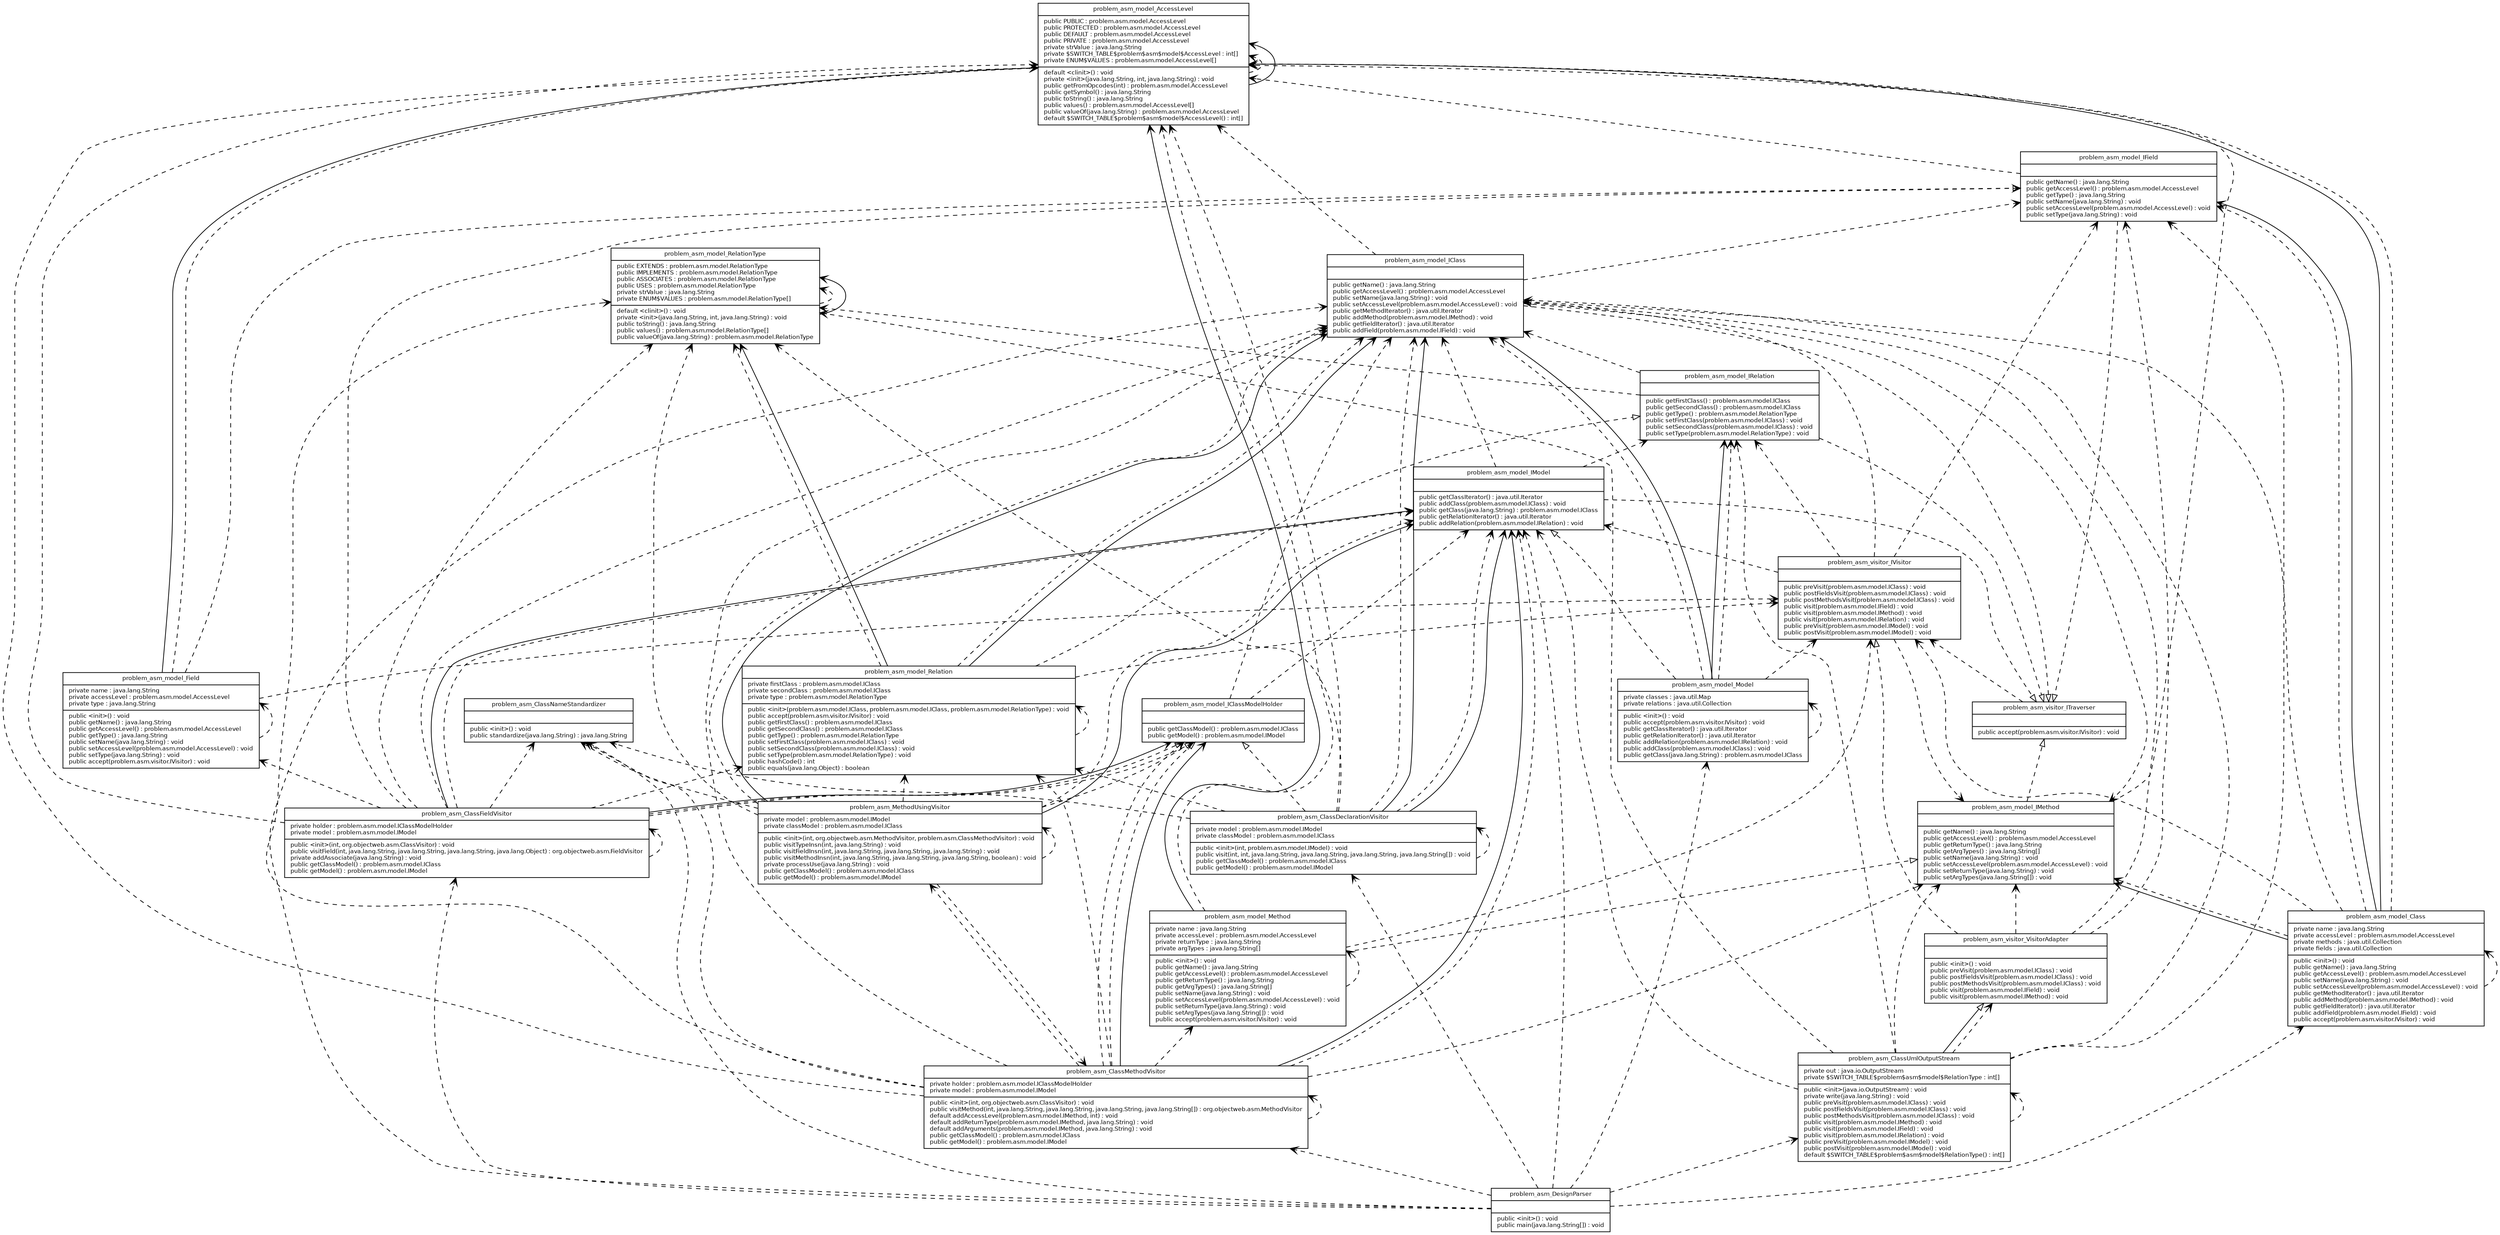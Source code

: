 digraph G {
rankdir=BT;

node [
fontname = "Bitstream Vera Sans"
fontsize = 8
shape = "record"
]
edge [
fontname = "Bitstream Vera Sans"
fontsize = 8
]
problem_asm_model_IMethod [
	label = "{problem_asm_model_IMethod||public getName() : java.lang.String\lpublic getAccessLevel() : problem.asm.model.AccessLevel\lpublic getReturnType() : java.lang.String\lpublic getArgTypes() : java.lang.String[]\lpublic setName(java.lang.String) : void\lpublic setAccessLevel(problem.asm.model.AccessLevel) : void\lpublic setReturnType(java.lang.String) : void\lpublic setArgTypes(java.lang.String[]) : void\l}"
]
problem_asm_ClassFieldVisitor [
	label = "{problem_asm_ClassFieldVisitor|private holder : problem.asm.model.IClassModelHolder\lprivate model : problem.asm.model.IModel\l|public \<init\>(int, org.objectweb.asm.ClassVisitor) : void\lpublic visitField(int, java.lang.String, java.lang.String, java.lang.String, java.lang.Object) : org.objectweb.asm.FieldVisitor\lprivate addAssociate(java.lang.String) : void\lpublic getClassModel() : problem.asm.model.IClass\lpublic getModel() : problem.asm.model.IModel\l}"
]
problem_asm_model_Relation [
	label = "{problem_asm_model_Relation|private firstClass : problem.asm.model.IClass\lprivate secondClass : problem.asm.model.IClass\lprivate type : problem.asm.model.RelationType\l|public \<init\>(problem.asm.model.IClass, problem.asm.model.IClass, problem.asm.model.RelationType) : void\lpublic accept(problem.asm.visitor.IVisitor) : void\lpublic getFirstClass() : problem.asm.model.IClass\lpublic getSecondClass() : problem.asm.model.IClass\lpublic getType() : problem.asm.model.RelationType\lpublic setFirstClass(problem.asm.model.IClass) : void\lpublic setSecondClass(problem.asm.model.IClass) : void\lpublic setType(problem.asm.model.RelationType) : void\lpublic hashCode() : int\lpublic equals(java.lang.Object) : boolean\l}"
]
problem_asm_DesignParser [
	label = "{problem_asm_DesignParser||public \<init\>() : void\lpublic main(java.lang.String[]) : void\l}"
]
problem_asm_model_IField [
	label = "{problem_asm_model_IField||public getName() : java.lang.String\lpublic getAccessLevel() : problem.asm.model.AccessLevel\lpublic getType() : java.lang.String\lpublic setName(java.lang.String) : void\lpublic setAccessLevel(problem.asm.model.AccessLevel) : void\lpublic setType(java.lang.String) : void\l}"
]
problem_asm_ClassDeclarationVisitor [
	label = "{problem_asm_ClassDeclarationVisitor|private model : problem.asm.model.IModel\lprivate classModel : problem.asm.model.IClass\l|public \<init\>(int, problem.asm.model.IModel) : void\lpublic visit(int, int, java.lang.String, java.lang.String, java.lang.String, java.lang.String[]) : void\lpublic getClassModel() : problem.asm.model.IClass\lpublic getModel() : problem.asm.model.IModel\l}"
]
problem_asm_visitor_IVisitor [
	label = "{problem_asm_visitor_IVisitor||public preVisit(problem.asm.model.IClass) : void\lpublic postFieldsVisit(problem.asm.model.IClass) : void\lpublic postMethodsVisit(problem.asm.model.IClass) : void\lpublic visit(problem.asm.model.IField) : void\lpublic visit(problem.asm.model.IMethod) : void\lpublic visit(problem.asm.model.IRelation) : void\lpublic preVisit(problem.asm.model.IModel) : void\lpublic postVisit(problem.asm.model.IModel) : void\l}"
]
problem_asm_model_Class [
	label = "{problem_asm_model_Class|private name : java.lang.String\lprivate accessLevel : problem.asm.model.AccessLevel\lprivate methods : java.util.Collection\lprivate fields : java.util.Collection\l|public \<init\>() : void\lpublic getName() : java.lang.String\lpublic getAccessLevel() : problem.asm.model.AccessLevel\lpublic setName(java.lang.String) : void\lpublic setAccessLevel(problem.asm.model.AccessLevel) : void\lpublic getMethodIterator() : java.util.Iterator\lpublic addMethod(problem.asm.model.IMethod) : void\lpublic getFieldIterator() : java.util.Iterator\lpublic addField(problem.asm.model.IField) : void\lpublic accept(problem.asm.visitor.IVisitor) : void\l}"
]
problem_asm_model_RelationType [
	label = "{problem_asm_model_RelationType|public EXTENDS : problem.asm.model.RelationType\lpublic IMPLEMENTS : problem.asm.model.RelationType\lpublic ASSOCIATES : problem.asm.model.RelationType\lpublic USES : problem.asm.model.RelationType\lprivate strValue : java.lang.String\lprivate ENUM$VALUES : problem.asm.model.RelationType[]\l|default \<clinit\>() : void\lprivate \<init\>(java.lang.String, int, java.lang.String) : void\lpublic toString() : java.lang.String\lpublic values() : problem.asm.model.RelationType[]\lpublic valueOf(java.lang.String) : problem.asm.model.RelationType\l}"
]
problem_asm_model_IClassModelHolder [
	label = "{problem_asm_model_IClassModelHolder||public getClassModel() : problem.asm.model.IClass\lpublic getModel() : problem.asm.model.IModel\l}"
]
problem_asm_model_IClass [
	label = "{problem_asm_model_IClass||public getName() : java.lang.String\lpublic getAccessLevel() : problem.asm.model.AccessLevel\lpublic setName(java.lang.String) : void\lpublic setAccessLevel(problem.asm.model.AccessLevel) : void\lpublic getMethodIterator() : java.util.Iterator\lpublic addMethod(problem.asm.model.IMethod) : void\lpublic getFieldIterator() : java.util.Iterator\lpublic addField(problem.asm.model.IField) : void\l}"
]
problem_asm_model_Model [
	label = "{problem_asm_model_Model|private classes : java.util.Map\lprivate relations : java.util.Collection\l|public \<init\>() : void\lpublic accept(problem.asm.visitor.IVisitor) : void\lpublic getClassIterator() : java.util.Iterator\lpublic getRelationIterator() : java.util.Iterator\lpublic addRelation(problem.asm.model.IRelation) : void\lpublic addClass(problem.asm.model.IClass) : void\lpublic getClass(java.lang.String) : problem.asm.model.IClass\l}"
]
problem_asm_visitor_ITraverser [
	label = "{problem_asm_visitor_ITraverser||public accept(problem.asm.visitor.IVisitor) : void\l}"
]
problem_asm_ClassNameStandardizer [
	label = "{problem_asm_ClassNameStandardizer||public \<init\>() : void\lpublic standardize(java.lang.String) : java.lang.String\l}"
]
problem_asm_MethodUsingVisitor [
	label = "{problem_asm_MethodUsingVisitor|private model : problem.asm.model.IModel\lprivate classModel : problem.asm.model.IClass\l|public \<init\>(int, org.objectweb.asm.MethodVisitor, problem.asm.ClassMethodVisitor) : void\lpublic visitTypeInsn(int, java.lang.String) : void\lpublic visitFieldInsn(int, java.lang.String, java.lang.String, java.lang.String) : void\lpublic visitMethodInsn(int, java.lang.String, java.lang.String, java.lang.String, boolean) : void\lprivate processUse(java.lang.String) : void\lpublic getClassModel() : problem.asm.model.IClass\lpublic getModel() : problem.asm.model.IModel\l}"
]
problem_asm_model_Method [
	label = "{problem_asm_model_Method|private name : java.lang.String\lprivate accessLevel : problem.asm.model.AccessLevel\lprivate returnType : java.lang.String\lprivate argTypes : java.lang.String[]\l|public \<init\>() : void\lpublic getName() : java.lang.String\lpublic getAccessLevel() : problem.asm.model.AccessLevel\lpublic getReturnType() : java.lang.String\lpublic getArgTypes() : java.lang.String[]\lpublic setName(java.lang.String) : void\lpublic setAccessLevel(problem.asm.model.AccessLevel) : void\lpublic setReturnType(java.lang.String) : void\lpublic setArgTypes(java.lang.String[]) : void\lpublic accept(problem.asm.visitor.IVisitor) : void\l}"
]
problem_asm_model_IRelation [
	label = "{problem_asm_model_IRelation||public getFirstClass() : problem.asm.model.IClass\lpublic getSecondClass() : problem.asm.model.IClass\lpublic getType() : problem.asm.model.RelationType\lpublic setFirstClass(problem.asm.model.IClass) : void\lpublic setSecondClass(problem.asm.model.IClass) : void\lpublic setType(problem.asm.model.RelationType) : void\l}"
]
problem_asm_ClassMethodVisitor [
	label = "{problem_asm_ClassMethodVisitor|private holder : problem.asm.model.IClassModelHolder\lprivate model : problem.asm.model.IModel\l|public \<init\>(int, org.objectweb.asm.ClassVisitor) : void\lpublic visitMethod(int, java.lang.String, java.lang.String, java.lang.String, java.lang.String[]) : org.objectweb.asm.MethodVisitor\ldefault addAccessLevel(problem.asm.model.IMethod, int) : void\ldefault addReturnType(problem.asm.model.IMethod, java.lang.String) : void\ldefault addArguments(problem.asm.model.IMethod, java.lang.String) : void\lpublic getClassModel() : problem.asm.model.IClass\lpublic getModel() : problem.asm.model.IModel\l}"
]
problem_asm_visitor_VisitorAdapter [
	label = "{problem_asm_visitor_VisitorAdapter||public \<init\>() : void\lpublic preVisit(problem.asm.model.IClass) : void\lpublic postFieldsVisit(problem.asm.model.IClass) : void\lpublic postMethodsVisit(problem.asm.model.IClass) : void\lpublic visit(problem.asm.model.IField) : void\lpublic visit(problem.asm.model.IMethod) : void\l}"
]
problem_asm_ClassUmlOutputStream [
	label = "{problem_asm_ClassUmlOutputStream|private out : java.io.OutputStream\lprivate $SWITCH_TABLE$problem$asm$model$RelationType : int[]\l|public \<init\>(java.io.OutputStream) : void\lprivate write(java.lang.String) : void\lpublic preVisit(problem.asm.model.IClass) : void\lpublic postFieldsVisit(problem.asm.model.IClass) : void\lpublic postMethodsVisit(problem.asm.model.IClass) : void\lpublic visit(problem.asm.model.IMethod) : void\lpublic visit(problem.asm.model.IField) : void\lpublic visit(problem.asm.model.IRelation) : void\lpublic preVisit(problem.asm.model.IModel) : void\lpublic postVisit(problem.asm.model.IModel) : void\ldefault $SWITCH_TABLE$problem$asm$model$RelationType() : int[]\l}"
]
problem_asm_model_AccessLevel [
	label = "{problem_asm_model_AccessLevel|public PUBLIC : problem.asm.model.AccessLevel\lpublic PROTECTED : problem.asm.model.AccessLevel\lpublic DEFAULT : problem.asm.model.AccessLevel\lpublic PRIVATE : problem.asm.model.AccessLevel\lprivate strValue : java.lang.String\lprivate $SWITCH_TABLE$problem$asm$model$AccessLevel : int[]\lprivate ENUM$VALUES : problem.asm.model.AccessLevel[]\l|default \<clinit\>() : void\lprivate \<init\>(java.lang.String, int, java.lang.String) : void\lpublic getFromOpcodes(int) : problem.asm.model.AccessLevel\lpublic getSymbol() : java.lang.String\lpublic toString() : java.lang.String\lpublic values() : problem.asm.model.AccessLevel[]\lpublic valueOf(java.lang.String) : problem.asm.model.AccessLevel\ldefault $SWITCH_TABLE$problem$asm$model$AccessLevel() : int[]\l}"
]
problem_asm_model_Field [
	label = "{problem_asm_model_Field|private name : java.lang.String\lprivate accessLevel : problem.asm.model.AccessLevel\lprivate type : java.lang.String\l|public \<init\>() : void\lpublic getName() : java.lang.String\lpublic getAccessLevel() : problem.asm.model.AccessLevel\lpublic getType() : java.lang.String\lpublic setName(java.lang.String) : void\lpublic setAccessLevel(problem.asm.model.AccessLevel) : void\lpublic setType(java.lang.String) : void\lpublic accept(problem.asm.visitor.IVisitor) : void\l}"
]
problem_asm_model_IModel [
	label = "{problem_asm_model_IModel||public getClassIterator() : java.util.Iterator\lpublic addClass(problem.asm.model.IClass) : void\lpublic getClass(java.lang.String) : problem.asm.model.IClass\lpublic getRelationIterator() : java.util.Iterator\lpublic addRelation(problem.asm.model.IRelation) : void\l}"
]
problem_asm_ClassFieldVisitor -> problem_asm_model_IClassModelHolder [
	arrowhead = "vee"
	style = "solid"
]

problem_asm_ClassMethodVisitor -> problem_asm_model_IClass [
	arrowhead = "vee"
	style = "dashed"
]

problem_asm_MethodUsingVisitor -> problem_asm_model_IClassModelHolder [
	arrowhead = "empty"
	style = "dashed"
]

problem_asm_model_IModel -> problem_asm_model_IClass [
	arrowhead = "vee"
	style = "dashed"
]

problem_asm_visitor_IVisitor -> problem_asm_model_IModel [
	arrowhead = "vee"
	style = "dashed"
]

problem_asm_ClassDeclarationVisitor -> problem_asm_model_RelationType [
	arrowhead = "vee"
	style = "dashed"
]

problem_asm_DesignParser -> problem_asm_model_IModel [
	arrowhead = "vee"
	style = "dashed"
]

problem_asm_ClassMethodVisitor -> problem_asm_model_IClassModelHolder [
	arrowhead = "vee"
	style = "dashed"
]

problem_asm_ClassUmlOutputStream -> problem_asm_visitor_VisitorAdapter [
	arrowhead = "empty"
	style = "solid"
]

problem_asm_model_IClass -> problem_asm_model_AccessLevel [
	arrowhead = "vee"
	style = "dashed"
]

problem_asm_ClassMethodVisitor -> problem_asm_MethodUsingVisitor [
	arrowhead = "vee"
	style = "dashed"
]

problem_asm_model_Model -> problem_asm_model_IRelation [
	arrowhead = "vee"
	style = "solid"
]

problem_asm_ClassUmlOutputStream -> problem_asm_model_IMethod [
	arrowhead = "vee"
	style = "dashed"
]

problem_asm_ClassDeclarationVisitor -> problem_asm_model_IModel [
	arrowhead = "vee"
	style = "dashed"
]

problem_asm_ClassFieldVisitor -> problem_asm_model_IModel [
	arrowhead = "vee"
	style = "solid"
]

problem_asm_ClassMethodVisitor -> problem_asm_model_Relation [
	arrowhead = "vee"
	style = "dashed"
]

problem_asm_DesignParser -> problem_asm_ClassMethodVisitor [
	arrowhead = "vee"
	style = "dashed"
]

problem_asm_ClassDeclarationVisitor -> problem_asm_ClassNameStandardizer [
	arrowhead = "vee"
	style = "dashed"
]

problem_asm_model_Field -> problem_asm_visitor_IVisitor [
	arrowhead = "vee"
	style = "dashed"
]

problem_asm_model_Class -> problem_asm_visitor_IVisitor [
	arrowhead = "vee"
	style = "dashed"
]

problem_asm_model_IClassModelHolder -> problem_asm_model_IClass [
	arrowhead = "vee"
	style = "dashed"
]

problem_asm_DesignParser -> problem_asm_model_IClass [
	arrowhead = "vee"
	style = "dashed"
]

problem_asm_model_Class -> problem_asm_model_IField [
	arrowhead = "vee"
	style = "dashed"
]

problem_asm_model_Relation -> problem_asm_model_Relation [
	arrowhead = "vee"
	style = "dashed"
]

problem_asm_ClassFieldVisitor -> problem_asm_model_IClassModelHolder [
	arrowhead = "empty"
	style = "dashed"
]

problem_asm_model_Relation -> problem_asm_model_RelationType [
	arrowhead = "vee"
	style = "dashed"
]

problem_asm_visitor_IVisitor -> problem_asm_model_IMethod [
	arrowhead = "vee"
	style = "dashed"
]

problem_asm_model_IField -> problem_asm_visitor_ITraverser [
	arrowhead = "empty"
	style = "dashed"
]

problem_asm_ClassDeclarationVisitor -> problem_asm_model_IClassModelHolder [
	arrowhead = "empty"
	style = "dashed"
]

problem_asm_ClassFieldVisitor -> problem_asm_model_Field [
	arrowhead = "vee"
	style = "dashed"
]

problem_asm_model_Class -> problem_asm_model_IField [
	arrowhead = "vee"
	style = "solid"
]

problem_asm_model_Class -> problem_asm_model_IMethod [
	arrowhead = "vee"
	style = "solid"
]

problem_asm_ClassDeclarationVisitor -> problem_asm_model_IClass [
	arrowhead = "vee"
	style = "dashed"
]

problem_asm_DesignParser -> problem_asm_model_Model [
	arrowhead = "vee"
	style = "dashed"
]

problem_asm_ClassMethodVisitor -> problem_asm_ClassMethodVisitor [
	arrowhead = "vee"
	style = "dashed"
]

problem_asm_visitor_IVisitor -> problem_asm_model_IField [
	arrowhead = "vee"
	style = "dashed"
]

problem_asm_model_Method -> problem_asm_model_IMethod [
	arrowhead = "empty"
	style = "dashed"
]

problem_asm_ClassFieldVisitor -> problem_asm_model_AccessLevel [
	arrowhead = "vee"
	style = "dashed"
]

problem_asm_ClassMethodVisitor -> problem_asm_model_RelationType [
	arrowhead = "vee"
	style = "dashed"
]

problem_asm_ClassUmlOutputStream -> problem_asm_model_RelationType [
	arrowhead = "vee"
	style = "dashed"
]

problem_asm_DesignParser -> problem_asm_ClassNameStandardizer [
	arrowhead = "vee"
	style = "dashed"
]

problem_asm_model_Relation -> problem_asm_model_IClass [
	arrowhead = "vee"
	style = "dashed"
]

problem_asm_model_Model -> problem_asm_model_IClass [
	arrowhead = "vee"
	style = "dashed"
]

problem_asm_model_Model -> problem_asm_model_Model [
	arrowhead = "vee"
	style = "dashed"
]

problem_asm_MethodUsingVisitor -> problem_asm_ClassNameStandardizer [
	arrowhead = "vee"
	style = "dashed"
]

problem_asm_model_Field -> problem_asm_model_AccessLevel [
	arrowhead = "vee"
	style = "solid"
]

problem_asm_model_Relation -> problem_asm_model_RelationType [
	arrowhead = "vee"
	style = "solid"
]

problem_asm_model_IRelation -> problem_asm_visitor_ITraverser [
	arrowhead = "empty"
	style = "dashed"
]

problem_asm_model_Class -> problem_asm_model_AccessLevel [
	arrowhead = "vee"
	style = "solid"
]

problem_asm_ClassFieldVisitor -> problem_asm_model_IField [
	arrowhead = "vee"
	style = "dashed"
]

problem_asm_model_IRelation -> problem_asm_model_RelationType [
	arrowhead = "vee"
	style = "dashed"
]

problem_asm_ClassFieldVisitor -> problem_asm_model_Relation [
	arrowhead = "vee"
	style = "dashed"
]

problem_asm_ClassFieldVisitor -> problem_asm_model_IClassModelHolder [
	arrowhead = "vee"
	style = "dashed"
]

problem_asm_model_AccessLevel -> problem_asm_model_AccessLevel [
	arrowhead = "vee"
	style = "dashed"
]

problem_asm_model_IModel -> problem_asm_model_IRelation [
	arrowhead = "vee"
	style = "dashed"
]

problem_asm_ClassMethodVisitor -> problem_asm_model_IModel [
	arrowhead = "vee"
	style = "solid"
]

problem_asm_ClassFieldVisitor -> problem_asm_model_RelationType [
	arrowhead = "vee"
	style = "dashed"
]

problem_asm_visitor_IVisitor -> problem_asm_model_IRelation [
	arrowhead = "vee"
	style = "dashed"
]

problem_asm_DesignParser -> problem_asm_ClassUmlOutputStream [
	arrowhead = "vee"
	style = "dashed"
]

problem_asm_model_IRelation -> problem_asm_model_IClass [
	arrowhead = "vee"
	style = "dashed"
]

problem_asm_model_Field -> problem_asm_model_IField [
	arrowhead = "empty"
	style = "dashed"
]

problem_asm_ClassMethodVisitor -> problem_asm_model_IClassModelHolder [
	arrowhead = "empty"
	style = "dashed"
]

problem_asm_ClassMethodVisitor -> problem_asm_model_AccessLevel [
	arrowhead = "vee"
	style = "dashed"
]

problem_asm_MethodUsingVisitor -> problem_asm_model_IClass [
	arrowhead = "vee"
	style = "dashed"
]

problem_asm_ClassDeclarationVisitor -> problem_asm_model_IModel [
	arrowhead = "vee"
	style = "solid"
]

problem_asm_model_Method -> problem_asm_model_AccessLevel [
	arrowhead = "vee"
	style = "solid"
]

problem_asm_visitor_VisitorAdapter -> problem_asm_model_IField [
	arrowhead = "vee"
	style = "dashed"
]

problem_asm_ClassMethodVisitor -> problem_asm_model_Method [
	arrowhead = "vee"
	style = "dashed"
]

problem_asm_model_Class -> problem_asm_model_IMethod [
	arrowhead = "vee"
	style = "dashed"
]

problem_asm_ClassMethodVisitor -> problem_asm_model_IMethod [
	arrowhead = "vee"
	style = "dashed"
]

problem_asm_ClassMethodVisitor -> problem_asm_ClassNameStandardizer [
	arrowhead = "vee"
	style = "dashed"
]

problem_asm_model_Field -> problem_asm_model_Field [
	arrowhead = "vee"
	style = "dashed"
]

problem_asm_model_IField -> problem_asm_model_AccessLevel [
	arrowhead = "vee"
	style = "dashed"
]

problem_asm_model_RelationType -> problem_asm_model_RelationType [
	arrowhead = "vee"
	style = "dashed"
]

problem_asm_ClassUmlOutputStream -> problem_asm_visitor_VisitorAdapter [
	arrowhead = "vee"
	style = "dashed"
]

problem_asm_model_Model -> problem_asm_model_IRelation [
	arrowhead = "vee"
	style = "dashed"
]

problem_asm_ClassDeclarationVisitor -> problem_asm_model_IClass [
	arrowhead = "vee"
	style = "solid"
]

problem_asm_DesignParser -> problem_asm_model_Class [
	arrowhead = "vee"
	style = "dashed"
]

problem_asm_MethodUsingVisitor -> problem_asm_model_Relation [
	arrowhead = "vee"
	style = "dashed"
]

problem_asm_ClassFieldVisitor -> problem_asm_ClassNameStandardizer [
	arrowhead = "vee"
	style = "dashed"
]

problem_asm_ClassDeclarationVisitor -> problem_asm_ClassDeclarationVisitor [
	arrowhead = "vee"
	style = "dashed"
]

problem_asm_model_Model -> problem_asm_visitor_IVisitor [
	arrowhead = "vee"
	style = "dashed"
]

problem_asm_MethodUsingVisitor -> problem_asm_model_IModel [
	arrowhead = "vee"
	style = "dashed"
]

problem_asm_ClassUmlOutputStream -> problem_asm_ClassUmlOutputStream [
	arrowhead = "vee"
	style = "dashed"
]

problem_asm_model_Field -> problem_asm_model_AccessLevel [
	arrowhead = "vee"
	style = "dashed"
]

problem_asm_model_Relation -> problem_asm_visitor_IVisitor [
	arrowhead = "vee"
	style = "dashed"
]

problem_asm_MethodUsingVisitor -> problem_asm_MethodUsingVisitor [
	arrowhead = "vee"
	style = "dashed"
]

problem_asm_ClassUmlOutputStream -> problem_asm_model_IField [
	arrowhead = "vee"
	style = "dashed"
]

problem_asm_model_IClass -> problem_asm_visitor_ITraverser [
	arrowhead = "empty"
	style = "dashed"
]

problem_asm_model_Class -> problem_asm_model_IClass [
	arrowhead = "empty"
	style = "dashed"
]

problem_asm_ClassUmlOutputStream -> problem_asm_model_IRelation [
	arrowhead = "vee"
	style = "dashed"
]

problem_asm_model_IClassModelHolder -> problem_asm_model_IModel [
	arrowhead = "vee"
	style = "dashed"
]

problem_asm_MethodUsingVisitor -> problem_asm_ClassMethodVisitor [
	arrowhead = "vee"
	style = "dashed"
]

problem_asm_model_Class -> problem_asm_model_AccessLevel [
	arrowhead = "vee"
	style = "dashed"
]

problem_asm_ClassDeclarationVisitor -> problem_asm_model_AccessLevel [
	arrowhead = "vee"
	style = "dashed"
]

problem_asm_MethodUsingVisitor -> problem_asm_model_RelationType [
	arrowhead = "vee"
	style = "dashed"
]

problem_asm_ClassUmlOutputStream -> problem_asm_model_IModel [
	arrowhead = "vee"
	style = "dashed"
]

problem_asm_MethodUsingVisitor -> problem_asm_model_IModel [
	arrowhead = "vee"
	style = "solid"
]

problem_asm_model_IClass -> problem_asm_model_IField [
	arrowhead = "vee"
	style = "dashed"
]

problem_asm_ClassDeclarationVisitor -> problem_asm_model_Relation [
	arrowhead = "vee"
	style = "dashed"
]

problem_asm_model_RelationType -> problem_asm_model_RelationType [
	arrowhead = "vee"
	style = "solid"
]

problem_asm_visitor_VisitorAdapter -> problem_asm_model_IClass [
	arrowhead = "vee"
	style = "dashed"
]

problem_asm_model_AccessLevel -> problem_asm_model_AccessLevel [
	arrowhead = "vee"
	style = "solid"
]

problem_asm_visitor_IVisitor -> problem_asm_model_IClass [
	arrowhead = "vee"
	style = "dashed"
]

problem_asm_ClassFieldVisitor -> problem_asm_model_IClass [
	arrowhead = "vee"
	style = "dashed"
]

problem_asm_ClassMethodVisitor -> problem_asm_model_IModel [
	arrowhead = "vee"
	style = "dashed"
]

problem_asm_model_IMethod -> problem_asm_visitor_ITraverser [
	arrowhead = "empty"
	style = "dashed"
]

problem_asm_model_Model -> problem_asm_model_IClass [
	arrowhead = "vee"
	style = "solid"
]

problem_asm_DesignParser -> problem_asm_ClassFieldVisitor [
	arrowhead = "vee"
	style = "dashed"
]

problem_asm_visitor_VisitorAdapter -> problem_asm_model_IMethod [
	arrowhead = "vee"
	style = "dashed"
]

problem_asm_model_IModel -> problem_asm_visitor_ITraverser [
	arrowhead = "empty"
	style = "dashed"
]

problem_asm_model_Method -> problem_asm_model_Method [
	arrowhead = "vee"
	style = "dashed"
]

problem_asm_visitor_VisitorAdapter -> problem_asm_visitor_IVisitor [
	arrowhead = "empty"
	style = "dashed"
]

problem_asm_model_IMethod -> problem_asm_model_AccessLevel [
	arrowhead = "vee"
	style = "dashed"
]

problem_asm_DesignParser -> problem_asm_ClassDeclarationVisitor [
	arrowhead = "vee"
	style = "dashed"
]

problem_asm_model_Method -> problem_asm_model_AccessLevel [
	arrowhead = "vee"
	style = "dashed"
]

problem_asm_model_Relation -> problem_asm_model_IRelation [
	arrowhead = "empty"
	style = "dashed"
]

problem_asm_ClassUmlOutputStream -> problem_asm_model_IClass [
	arrowhead = "vee"
	style = "dashed"
]

problem_asm_MethodUsingVisitor -> problem_asm_model_IClass [
	arrowhead = "vee"
	style = "solid"
]

problem_asm_model_Model -> problem_asm_model_IModel [
	arrowhead = "empty"
	style = "dashed"
]

problem_asm_model_Class -> problem_asm_model_Class [
	arrowhead = "vee"
	style = "dashed"
]

problem_asm_model_IClass -> problem_asm_model_IMethod [
	arrowhead = "vee"
	style = "dashed"
]

problem_asm_visitor_ITraverser -> problem_asm_visitor_IVisitor [
	arrowhead = "vee"
	style = "dashed"
]

problem_asm_ClassFieldVisitor -> problem_asm_model_IModel [
	arrowhead = "vee"
	style = "dashed"
]

problem_asm_ClassFieldVisitor -> problem_asm_ClassFieldVisitor [
	arrowhead = "vee"
	style = "dashed"
]

problem_asm_ClassMethodVisitor -> problem_asm_model_IClassModelHolder [
	arrowhead = "vee"
	style = "solid"
]

problem_asm_model_Method -> problem_asm_visitor_IVisitor [
	arrowhead = "vee"
	style = "dashed"
]

problem_asm_model_Relation -> problem_asm_model_IClass [
	arrowhead = "vee"
	style = "solid"
]

}